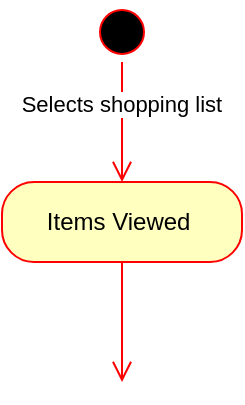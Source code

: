 <mxfile version="24.3.0" type="github">
  <diagram name="Page-1" id="58cdce13-f638-feb5-8d6f-7d28b1aa9fa0">
    <mxGraphModel dx="679" dy="459" grid="1" gridSize="10" guides="1" tooltips="1" connect="1" arrows="1" fold="1" page="1" pageScale="1" pageWidth="1100" pageHeight="850" background="none" math="0" shadow="0">
      <root>
        <mxCell id="0" />
        <mxCell id="1" parent="0" />
        <mxCell id="-jXyHKh2xMMI0vtfxNNx-1" value="Items Viewed&amp;nbsp;" style="rounded=1;whiteSpace=wrap;html=1;arcSize=40;fontColor=#000000;fillColor=#ffffc0;strokeColor=#ff0000;" vertex="1" parent="1">
          <mxGeometry x="570" y="340" width="120" height="40" as="geometry" />
        </mxCell>
        <mxCell id="-jXyHKh2xMMI0vtfxNNx-2" value="" style="edgeStyle=orthogonalEdgeStyle;html=1;verticalAlign=bottom;endArrow=open;endSize=8;strokeColor=#ff0000;rounded=0;" edge="1" source="-jXyHKh2xMMI0vtfxNNx-1" parent="1">
          <mxGeometry relative="1" as="geometry">
            <mxPoint x="630" y="440" as="targetPoint" />
          </mxGeometry>
        </mxCell>
        <mxCell id="-jXyHKh2xMMI0vtfxNNx-8" value="" style="ellipse;html=1;shape=startState;fillColor=#000000;strokeColor=#ff0000;" vertex="1" parent="1">
          <mxGeometry x="615" y="250" width="30" height="30" as="geometry" />
        </mxCell>
        <mxCell id="-jXyHKh2xMMI0vtfxNNx-9" value="Selects shopping list&amp;nbsp;" style="edgeStyle=orthogonalEdgeStyle;html=1;verticalAlign=bottom;endArrow=open;endSize=8;strokeColor=#ff0000;rounded=0;" edge="1" source="-jXyHKh2xMMI0vtfxNNx-8" parent="1">
          <mxGeometry relative="1" as="geometry">
            <mxPoint x="630" y="340" as="targetPoint" />
          </mxGeometry>
        </mxCell>
      </root>
    </mxGraphModel>
  </diagram>
</mxfile>
